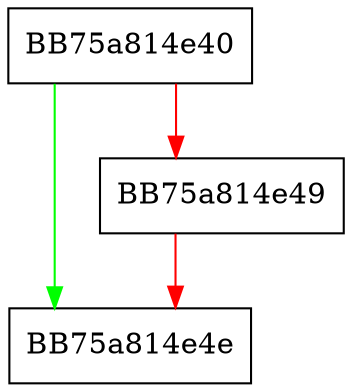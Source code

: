 digraph OnProcessContextDestruct {
  node [shape="box"];
  graph [splines=ortho];
  BB75a814e40 -> BB75a814e4e [color="green"];
  BB75a814e40 -> BB75a814e49 [color="red"];
  BB75a814e49 -> BB75a814e4e [color="red"];
}